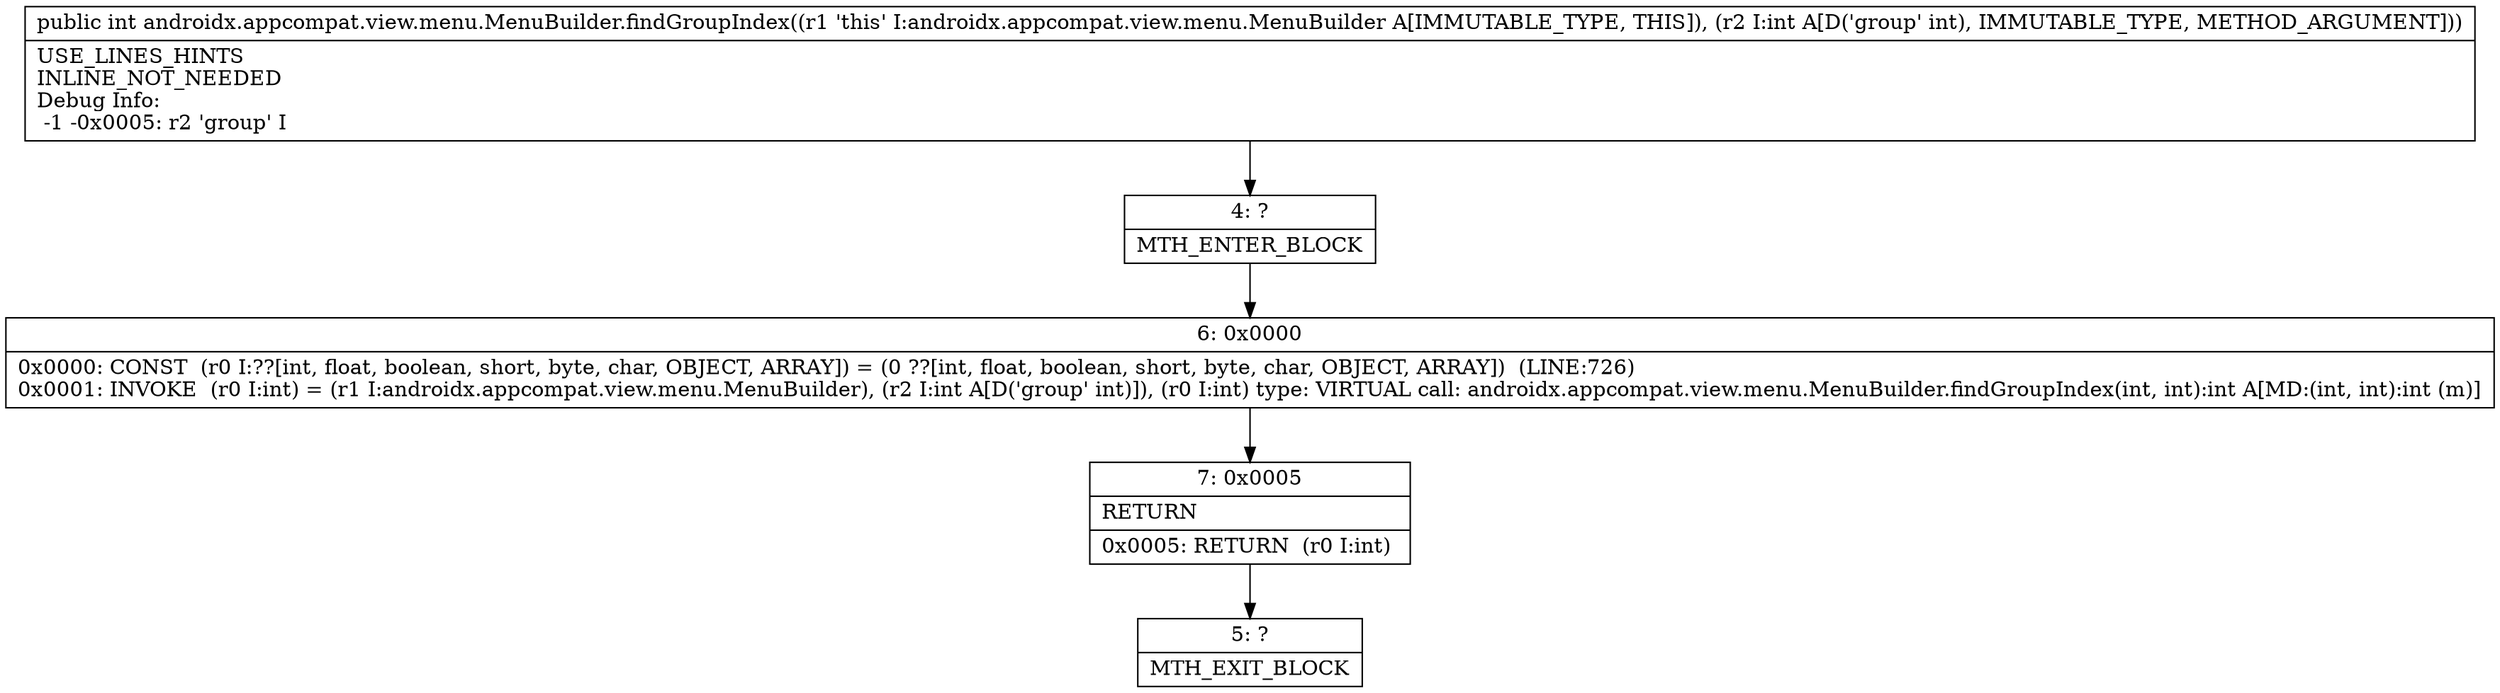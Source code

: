 digraph "CFG forandroidx.appcompat.view.menu.MenuBuilder.findGroupIndex(I)I" {
Node_4 [shape=record,label="{4\:\ ?|MTH_ENTER_BLOCK\l}"];
Node_6 [shape=record,label="{6\:\ 0x0000|0x0000: CONST  (r0 I:??[int, float, boolean, short, byte, char, OBJECT, ARRAY]) = (0 ??[int, float, boolean, short, byte, char, OBJECT, ARRAY])  (LINE:726)\l0x0001: INVOKE  (r0 I:int) = (r1 I:androidx.appcompat.view.menu.MenuBuilder), (r2 I:int A[D('group' int)]), (r0 I:int) type: VIRTUAL call: androidx.appcompat.view.menu.MenuBuilder.findGroupIndex(int, int):int A[MD:(int, int):int (m)]\l}"];
Node_7 [shape=record,label="{7\:\ 0x0005|RETURN\l|0x0005: RETURN  (r0 I:int) \l}"];
Node_5 [shape=record,label="{5\:\ ?|MTH_EXIT_BLOCK\l}"];
MethodNode[shape=record,label="{public int androidx.appcompat.view.menu.MenuBuilder.findGroupIndex((r1 'this' I:androidx.appcompat.view.menu.MenuBuilder A[IMMUTABLE_TYPE, THIS]), (r2 I:int A[D('group' int), IMMUTABLE_TYPE, METHOD_ARGUMENT]))  | USE_LINES_HINTS\lINLINE_NOT_NEEDED\lDebug Info:\l  \-1 \-0x0005: r2 'group' I\l}"];
MethodNode -> Node_4;Node_4 -> Node_6;
Node_6 -> Node_7;
Node_7 -> Node_5;
}

